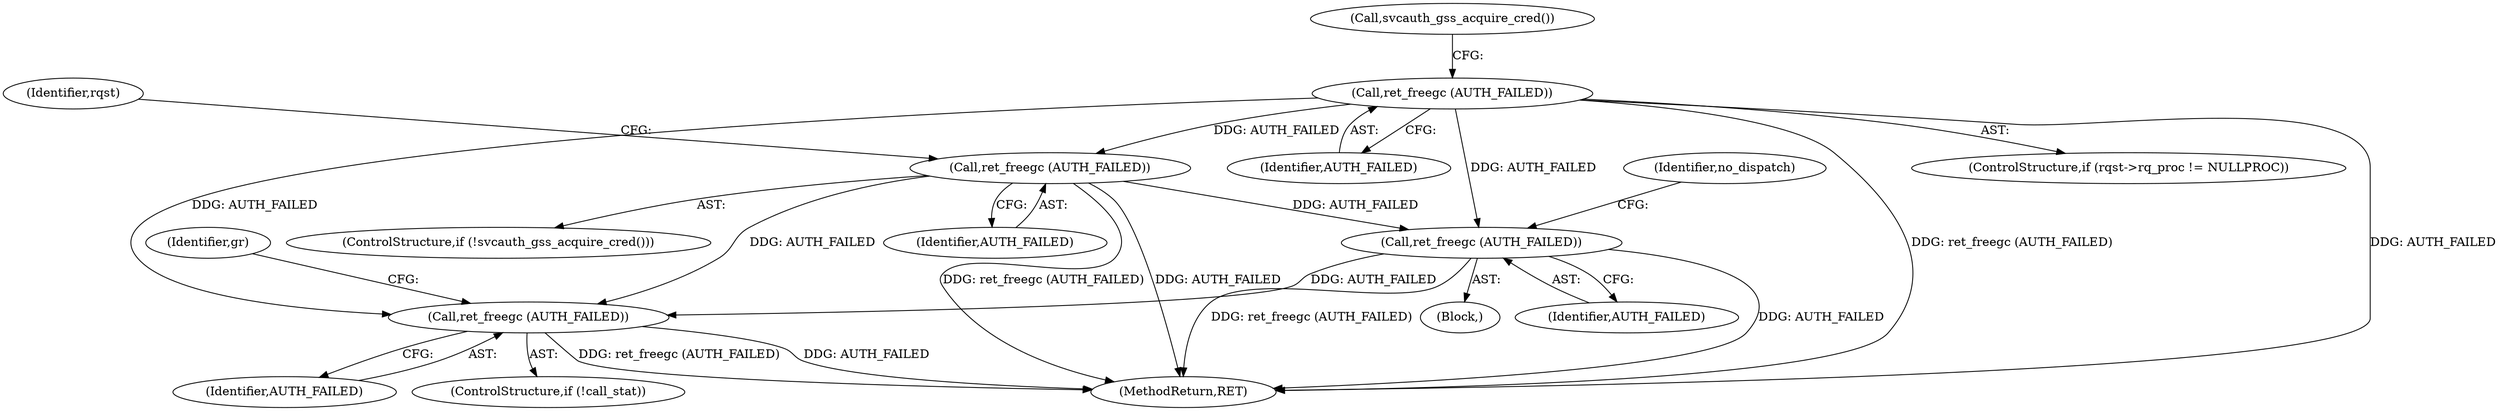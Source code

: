 digraph "0_krb5_5bb8a6b9c9eb8dd22bc9526751610aaa255ead9c@API" {
"1000437" [label="(Call,ret_freegc (AUTH_FAILED))"];
"1000442" [label="(Call,ret_freegc (AUTH_FAILED))"];
"1000476" [label="(Call,ret_freegc (AUTH_FAILED))"];
"1000518" [label="(Call,ret_freegc (AUTH_FAILED))"];
"1000460" [label="(Block,)"];
"1000441" [label="(Call,svcauth_gss_acquire_cred())"];
"1000439" [label="(ControlStructure,if (!svcauth_gss_acquire_cred()))"];
"1000438" [label="(Identifier,AUTH_FAILED)"];
"1000518" [label="(Call,ret_freegc (AUTH_FAILED))"];
"1000632" [label="(MethodReturn,RET)"];
"1000437" [label="(Call,ret_freegc (AUTH_FAILED))"];
"1000443" [label="(Identifier,AUTH_FAILED)"];
"1000447" [label="(Identifier,rqst)"];
"1000431" [label="(ControlStructure,if (rqst->rq_proc != NULLPROC))"];
"1000442" [label="(Call,ret_freegc (AUTH_FAILED))"];
"1000480" [label="(Identifier,no_dispatch)"];
"1000519" [label="(Identifier,AUTH_FAILED)"];
"1000476" [label="(Call,ret_freegc (AUTH_FAILED))"];
"1000523" [label="(Identifier,gr)"];
"1000515" [label="(ControlStructure,if (!call_stat))"];
"1000477" [label="(Identifier,AUTH_FAILED)"];
"1000437" -> "1000431"  [label="AST: "];
"1000437" -> "1000438"  [label="CFG: "];
"1000438" -> "1000437"  [label="AST: "];
"1000441" -> "1000437"  [label="CFG: "];
"1000437" -> "1000632"  [label="DDG: ret_freegc (AUTH_FAILED)"];
"1000437" -> "1000632"  [label="DDG: AUTH_FAILED"];
"1000437" -> "1000442"  [label="DDG: AUTH_FAILED"];
"1000437" -> "1000476"  [label="DDG: AUTH_FAILED"];
"1000437" -> "1000518"  [label="DDG: AUTH_FAILED"];
"1000442" -> "1000439"  [label="AST: "];
"1000442" -> "1000443"  [label="CFG: "];
"1000443" -> "1000442"  [label="AST: "];
"1000447" -> "1000442"  [label="CFG: "];
"1000442" -> "1000632"  [label="DDG: ret_freegc (AUTH_FAILED)"];
"1000442" -> "1000632"  [label="DDG: AUTH_FAILED"];
"1000442" -> "1000476"  [label="DDG: AUTH_FAILED"];
"1000442" -> "1000518"  [label="DDG: AUTH_FAILED"];
"1000476" -> "1000460"  [label="AST: "];
"1000476" -> "1000477"  [label="CFG: "];
"1000477" -> "1000476"  [label="AST: "];
"1000480" -> "1000476"  [label="CFG: "];
"1000476" -> "1000632"  [label="DDG: ret_freegc (AUTH_FAILED)"];
"1000476" -> "1000632"  [label="DDG: AUTH_FAILED"];
"1000476" -> "1000518"  [label="DDG: AUTH_FAILED"];
"1000518" -> "1000515"  [label="AST: "];
"1000518" -> "1000519"  [label="CFG: "];
"1000519" -> "1000518"  [label="AST: "];
"1000523" -> "1000518"  [label="CFG: "];
"1000518" -> "1000632"  [label="DDG: AUTH_FAILED"];
"1000518" -> "1000632"  [label="DDG: ret_freegc (AUTH_FAILED)"];
}
